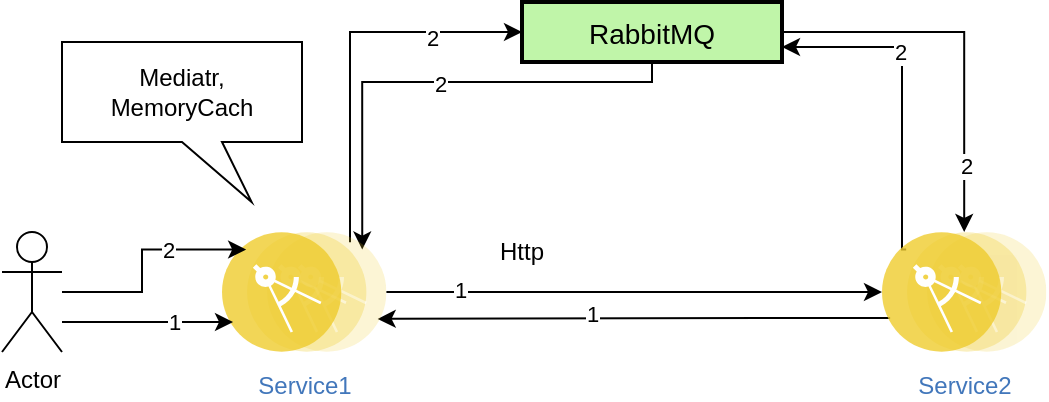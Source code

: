 <mxfile version="13.0.3" type="device"><diagram id="eIo0H9kK7ql945uVP1NC" name="Page-1"><mxGraphModel dx="54" dy="419" grid="1" gridSize="10" guides="1" tooltips="1" connect="1" arrows="1" fold="1" page="1" pageScale="1" pageWidth="827" pageHeight="1169" math="0" shadow="0"><root><mxCell id="0"/><mxCell id="1" parent="0"/><mxCell id="-Gu_LQZito7tzr1x9Rmg-15" style="edgeStyle=orthogonalEdgeStyle;rounded=0;orthogonalLoop=1;jettySize=auto;html=1;entryX=1;entryY=0.75;entryDx=0;entryDy=0;" edge="1" parent="1" source="-Gu_LQZito7tzr1x9Rmg-1" target="-Gu_LQZito7tzr1x9Rmg-3"><mxGeometry relative="1" as="geometry"><Array as="points"><mxPoint x="1260" y="268"/><mxPoint x="1260" y="268"/></Array></mxGeometry></mxCell><mxCell id="-Gu_LQZito7tzr1x9Rmg-16" value="1" style="edgeLabel;html=1;align=center;verticalAlign=middle;resizable=0;points=[];" vertex="1" connectable="0" parent="-Gu_LQZito7tzr1x9Rmg-15"><mxGeometry x="0.167" y="-2" relative="1" as="geometry"><mxPoint as="offset"/></mxGeometry></mxCell><mxCell id="-Gu_LQZito7tzr1x9Rmg-21" style="edgeStyle=orthogonalEdgeStyle;rounded=0;orthogonalLoop=1;jettySize=auto;html=1;entryX=1;entryY=0.75;entryDx=0;entryDy=0;exitX=0;exitY=0;exitDx=0;exitDy=0;" edge="1" parent="1" source="-Gu_LQZito7tzr1x9Rmg-1" target="-Gu_LQZito7tzr1x9Rmg-2"><mxGeometry relative="1" as="geometry"><Array as="points"><mxPoint x="1330" y="234"/><mxPoint x="1330" y="133"/></Array></mxGeometry></mxCell><mxCell id="-Gu_LQZito7tzr1x9Rmg-22" value="2" style="edgeLabel;html=1;align=center;verticalAlign=middle;resizable=0;points=[];" vertex="1" connectable="0" parent="-Gu_LQZito7tzr1x9Rmg-21"><mxGeometry x="0.235" y="1" relative="1" as="geometry"><mxPoint as="offset"/></mxGeometry></mxCell><mxCell id="-Gu_LQZito7tzr1x9Rmg-1" value="Service2" style="aspect=fixed;perimeter=ellipsePerimeter;html=1;align=center;shadow=0;dashed=0;fontColor=#4277BB;labelBackgroundColor=#ffffff;fontSize=12;spacingTop=3;image;image=img/lib/ibm/applications/microservice.svg;" vertex="1" parent="1"><mxGeometry x="1320" y="225" width="82.2" height="60" as="geometry"/></mxCell><mxCell id="-Gu_LQZito7tzr1x9Rmg-19" style="edgeStyle=orthogonalEdgeStyle;rounded=0;orthogonalLoop=1;jettySize=auto;html=1;" edge="1" parent="1" source="-Gu_LQZito7tzr1x9Rmg-2" target="-Gu_LQZito7tzr1x9Rmg-1"><mxGeometry relative="1" as="geometry"/></mxCell><mxCell id="-Gu_LQZito7tzr1x9Rmg-20" value="2" style="edgeLabel;html=1;align=center;verticalAlign=middle;resizable=0;points=[];" vertex="1" connectable="0" parent="-Gu_LQZito7tzr1x9Rmg-19"><mxGeometry x="0.648" y="1" relative="1" as="geometry"><mxPoint as="offset"/></mxGeometry></mxCell><mxCell id="-Gu_LQZito7tzr1x9Rmg-23" style="edgeStyle=orthogonalEdgeStyle;rounded=0;orthogonalLoop=1;jettySize=auto;html=1;entryX=1;entryY=0;entryDx=0;entryDy=0;" edge="1" parent="1" source="-Gu_LQZito7tzr1x9Rmg-2" target="-Gu_LQZito7tzr1x9Rmg-3"><mxGeometry relative="1" as="geometry"><Array as="points"><mxPoint x="1205" y="150"/><mxPoint x="1060" y="150"/></Array></mxGeometry></mxCell><mxCell id="-Gu_LQZito7tzr1x9Rmg-24" value="2" style="edgeLabel;html=1;align=center;verticalAlign=middle;resizable=0;points=[];" vertex="1" connectable="0" parent="-Gu_LQZito7tzr1x9Rmg-23"><mxGeometry x="-0.026" y="1" relative="1" as="geometry"><mxPoint as="offset"/></mxGeometry></mxCell><mxCell id="-Gu_LQZito7tzr1x9Rmg-2" value="RabbitMQ" style="strokeWidth=2;dashed=0;align=center;fontSize=14;shape=rect;fillColor=#c0f5a9;strokeColor=#000000;" vertex="1" parent="1"><mxGeometry x="1140" y="110" width="130" height="30" as="geometry"/></mxCell><mxCell id="-Gu_LQZito7tzr1x9Rmg-6" style="edgeStyle=orthogonalEdgeStyle;rounded=0;orthogonalLoop=1;jettySize=auto;html=1;" edge="1" parent="1" source="-Gu_LQZito7tzr1x9Rmg-3" target="-Gu_LQZito7tzr1x9Rmg-1"><mxGeometry relative="1" as="geometry"/></mxCell><mxCell id="-Gu_LQZito7tzr1x9Rmg-11" value="1" style="edgeLabel;html=1;align=center;verticalAlign=middle;resizable=0;points=[];" vertex="1" connectable="0" parent="-Gu_LQZito7tzr1x9Rmg-6"><mxGeometry x="-0.702" y="1" relative="1" as="geometry"><mxPoint as="offset"/></mxGeometry></mxCell><mxCell id="-Gu_LQZito7tzr1x9Rmg-17" style="edgeStyle=orthogonalEdgeStyle;rounded=0;orthogonalLoop=1;jettySize=auto;html=1;entryX=0;entryY=0.5;entryDx=0;entryDy=0;" edge="1" parent="1" source="-Gu_LQZito7tzr1x9Rmg-3" target="-Gu_LQZito7tzr1x9Rmg-2"><mxGeometry relative="1" as="geometry"><Array as="points"><mxPoint x="1054" y="125"/></Array></mxGeometry></mxCell><mxCell id="-Gu_LQZito7tzr1x9Rmg-18" value="2" style="edgeLabel;html=1;align=center;verticalAlign=middle;resizable=0;points=[];" vertex="1" connectable="0" parent="-Gu_LQZito7tzr1x9Rmg-17"><mxGeometry x="0.523" y="-3" relative="1" as="geometry"><mxPoint as="offset"/></mxGeometry></mxCell><mxCell id="-Gu_LQZito7tzr1x9Rmg-3" value="Service1" style="aspect=fixed;perimeter=ellipsePerimeter;html=1;align=center;shadow=0;dashed=0;fontColor=#4277BB;labelBackgroundColor=#ffffff;fontSize=12;spacingTop=3;image;image=img/lib/ibm/applications/microservice.svg;" vertex="1" parent="1"><mxGeometry x="990" y="225" width="82.2" height="60" as="geometry"/></mxCell><mxCell id="-Gu_LQZito7tzr1x9Rmg-5" value="" style="edgeStyle=orthogonalEdgeStyle;rounded=0;orthogonalLoop=1;jettySize=auto;html=1;" edge="1" parent="1" source="-Gu_LQZito7tzr1x9Rmg-4" target="-Gu_LQZito7tzr1x9Rmg-3"><mxGeometry relative="1" as="geometry"><Array as="points"><mxPoint x="950" y="270"/><mxPoint x="950" y="270"/></Array></mxGeometry></mxCell><mxCell id="-Gu_LQZito7tzr1x9Rmg-8" value="1" style="edgeLabel;html=1;align=center;verticalAlign=middle;resizable=0;points=[];" vertex="1" connectable="0" parent="-Gu_LQZito7tzr1x9Rmg-5"><mxGeometry x="0.307" relative="1" as="geometry"><mxPoint as="offset"/></mxGeometry></mxCell><mxCell id="-Gu_LQZito7tzr1x9Rmg-9" style="edgeStyle=orthogonalEdgeStyle;rounded=0;orthogonalLoop=1;jettySize=auto;html=1;entryX=0;entryY=0;entryDx=0;entryDy=0;" edge="1" parent="1" source="-Gu_LQZito7tzr1x9Rmg-4" target="-Gu_LQZito7tzr1x9Rmg-3"><mxGeometry relative="1" as="geometry"/></mxCell><mxCell id="-Gu_LQZito7tzr1x9Rmg-10" value="2" style="edgeLabel;html=1;align=center;verticalAlign=middle;resizable=0;points=[];" vertex="1" connectable="0" parent="-Gu_LQZito7tzr1x9Rmg-9"><mxGeometry x="0.298" relative="1" as="geometry"><mxPoint as="offset"/></mxGeometry></mxCell><mxCell id="-Gu_LQZito7tzr1x9Rmg-4" value="Actor" style="shape=umlActor;verticalLabelPosition=bottom;labelBackgroundColor=#ffffff;verticalAlign=top;html=1;outlineConnect=0;" vertex="1" parent="1"><mxGeometry x="880" y="225" width="30" height="60" as="geometry"/></mxCell><mxCell id="-Gu_LQZito7tzr1x9Rmg-7" value="Mediatr,&lt;br&gt;MemoryCach" style="shape=callout;whiteSpace=wrap;html=1;perimeter=calloutPerimeter;position2=0.79;" vertex="1" parent="1"><mxGeometry x="910" y="130" width="120" height="80" as="geometry"/></mxCell><mxCell id="-Gu_LQZito7tzr1x9Rmg-12" value="Http" style="text;html=1;strokeColor=none;fillColor=none;align=center;verticalAlign=middle;whiteSpace=wrap;rounded=0;" vertex="1" parent="1"><mxGeometry x="1120" y="225" width="40" height="20" as="geometry"/></mxCell></root></mxGraphModel></diagram></mxfile>